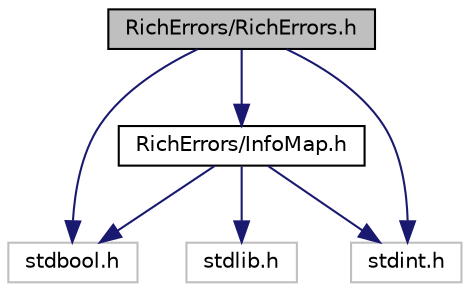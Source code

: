 digraph "RichErrors/RichErrors.h"
{
 // LATEX_PDF_SIZE
  edge [fontname="Helvetica",fontsize="10",labelfontname="Helvetica",labelfontsize="10"];
  node [fontname="Helvetica",fontsize="10",shape=record];
  Node1 [label="RichErrors/RichErrors.h",height=0.2,width=0.4,color="black", fillcolor="grey75", style="filled", fontcolor="black",tooltip="Public header for the RichErrors library."];
  Node1 -> Node2 [color="midnightblue",fontsize="10",style="solid",fontname="Helvetica"];
  Node2 [label="RichErrors/InfoMap.h",height=0.2,width=0.4,color="black", fillcolor="white", style="filled",URL="$InfoMap_8h.html",tooltip="A key-value map with string keys and POD values."];
  Node2 -> Node3 [color="midnightblue",fontsize="10",style="solid",fontname="Helvetica"];
  Node3 [label="stdbool.h",height=0.2,width=0.4,color="grey75", fillcolor="white", style="filled",tooltip=" "];
  Node2 -> Node4 [color="midnightblue",fontsize="10",style="solid",fontname="Helvetica"];
  Node4 [label="stdint.h",height=0.2,width=0.4,color="grey75", fillcolor="white", style="filled",tooltip=" "];
  Node2 -> Node5 [color="midnightblue",fontsize="10",style="solid",fontname="Helvetica"];
  Node5 [label="stdlib.h",height=0.2,width=0.4,color="grey75", fillcolor="white", style="filled",tooltip=" "];
  Node1 -> Node3 [color="midnightblue",fontsize="10",style="solid",fontname="Helvetica"];
  Node1 -> Node4 [color="midnightblue",fontsize="10",style="solid",fontname="Helvetica"];
}
